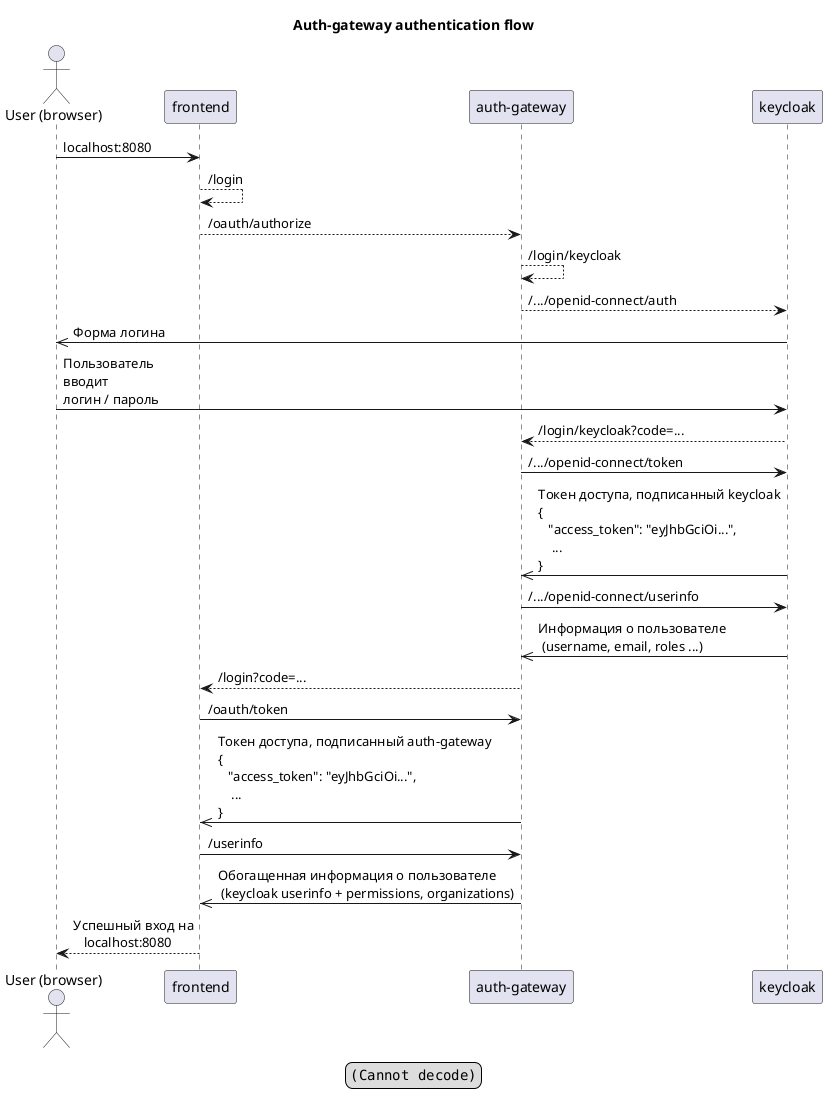 @startuml

title Auth-gateway authentication flow


actor "User (browser)"

"User (browser)" -> "frontend": localhost:8080
"frontend" --> "frontend": /login
"frontend" --> "auth-gateway": /oauth/authorize

"auth-gateway" --> "auth-gateway": /login/keycloak
"auth-gateway" --> "keycloak": /.../openid-connect/auth

"keycloak" ->> "User (browser)": Форма логина
"User (browser)" -> "keycloak": Пользователь \nвводит \nлогин / пароль

"keycloak" --> "auth-gateway": /login/keycloak?code=...
"auth-gateway" -> "keycloak": /.../openid-connect/token
"keycloak" ->> "auth-gateway": Токен доступа, подписанный keycloak\n{\n   "access_token": "eyJhbGciOi...",\n    ...\n}
"auth-gateway" -> "keycloak": /.../openid-connect/userinfo
"keycloak" ->> "auth-gateway": Информация о пользователе\n (username, email, roles ...)
"auth-gateway" --> "frontend": /login?code=...

"frontend" -> "auth-gateway": /oauth/token
"auth-gateway" ->> "frontend": Токен доступа, подписанный auth-gateway\n{\n   "access_token": "eyJhbGciOi...",\n    ...\n}
"frontend" -> "auth-gateway": /userinfo
"auth-gateway" ->> "frontend": Обогащенная информация о пользователе\n (keycloak userinfo + permissions, organizations)

"frontend" --> "User (browser)": Успешный вход на\n   localhost:8080

legend
<img:/auth-gateway-flow-legend.png>
endlegend

@enduml